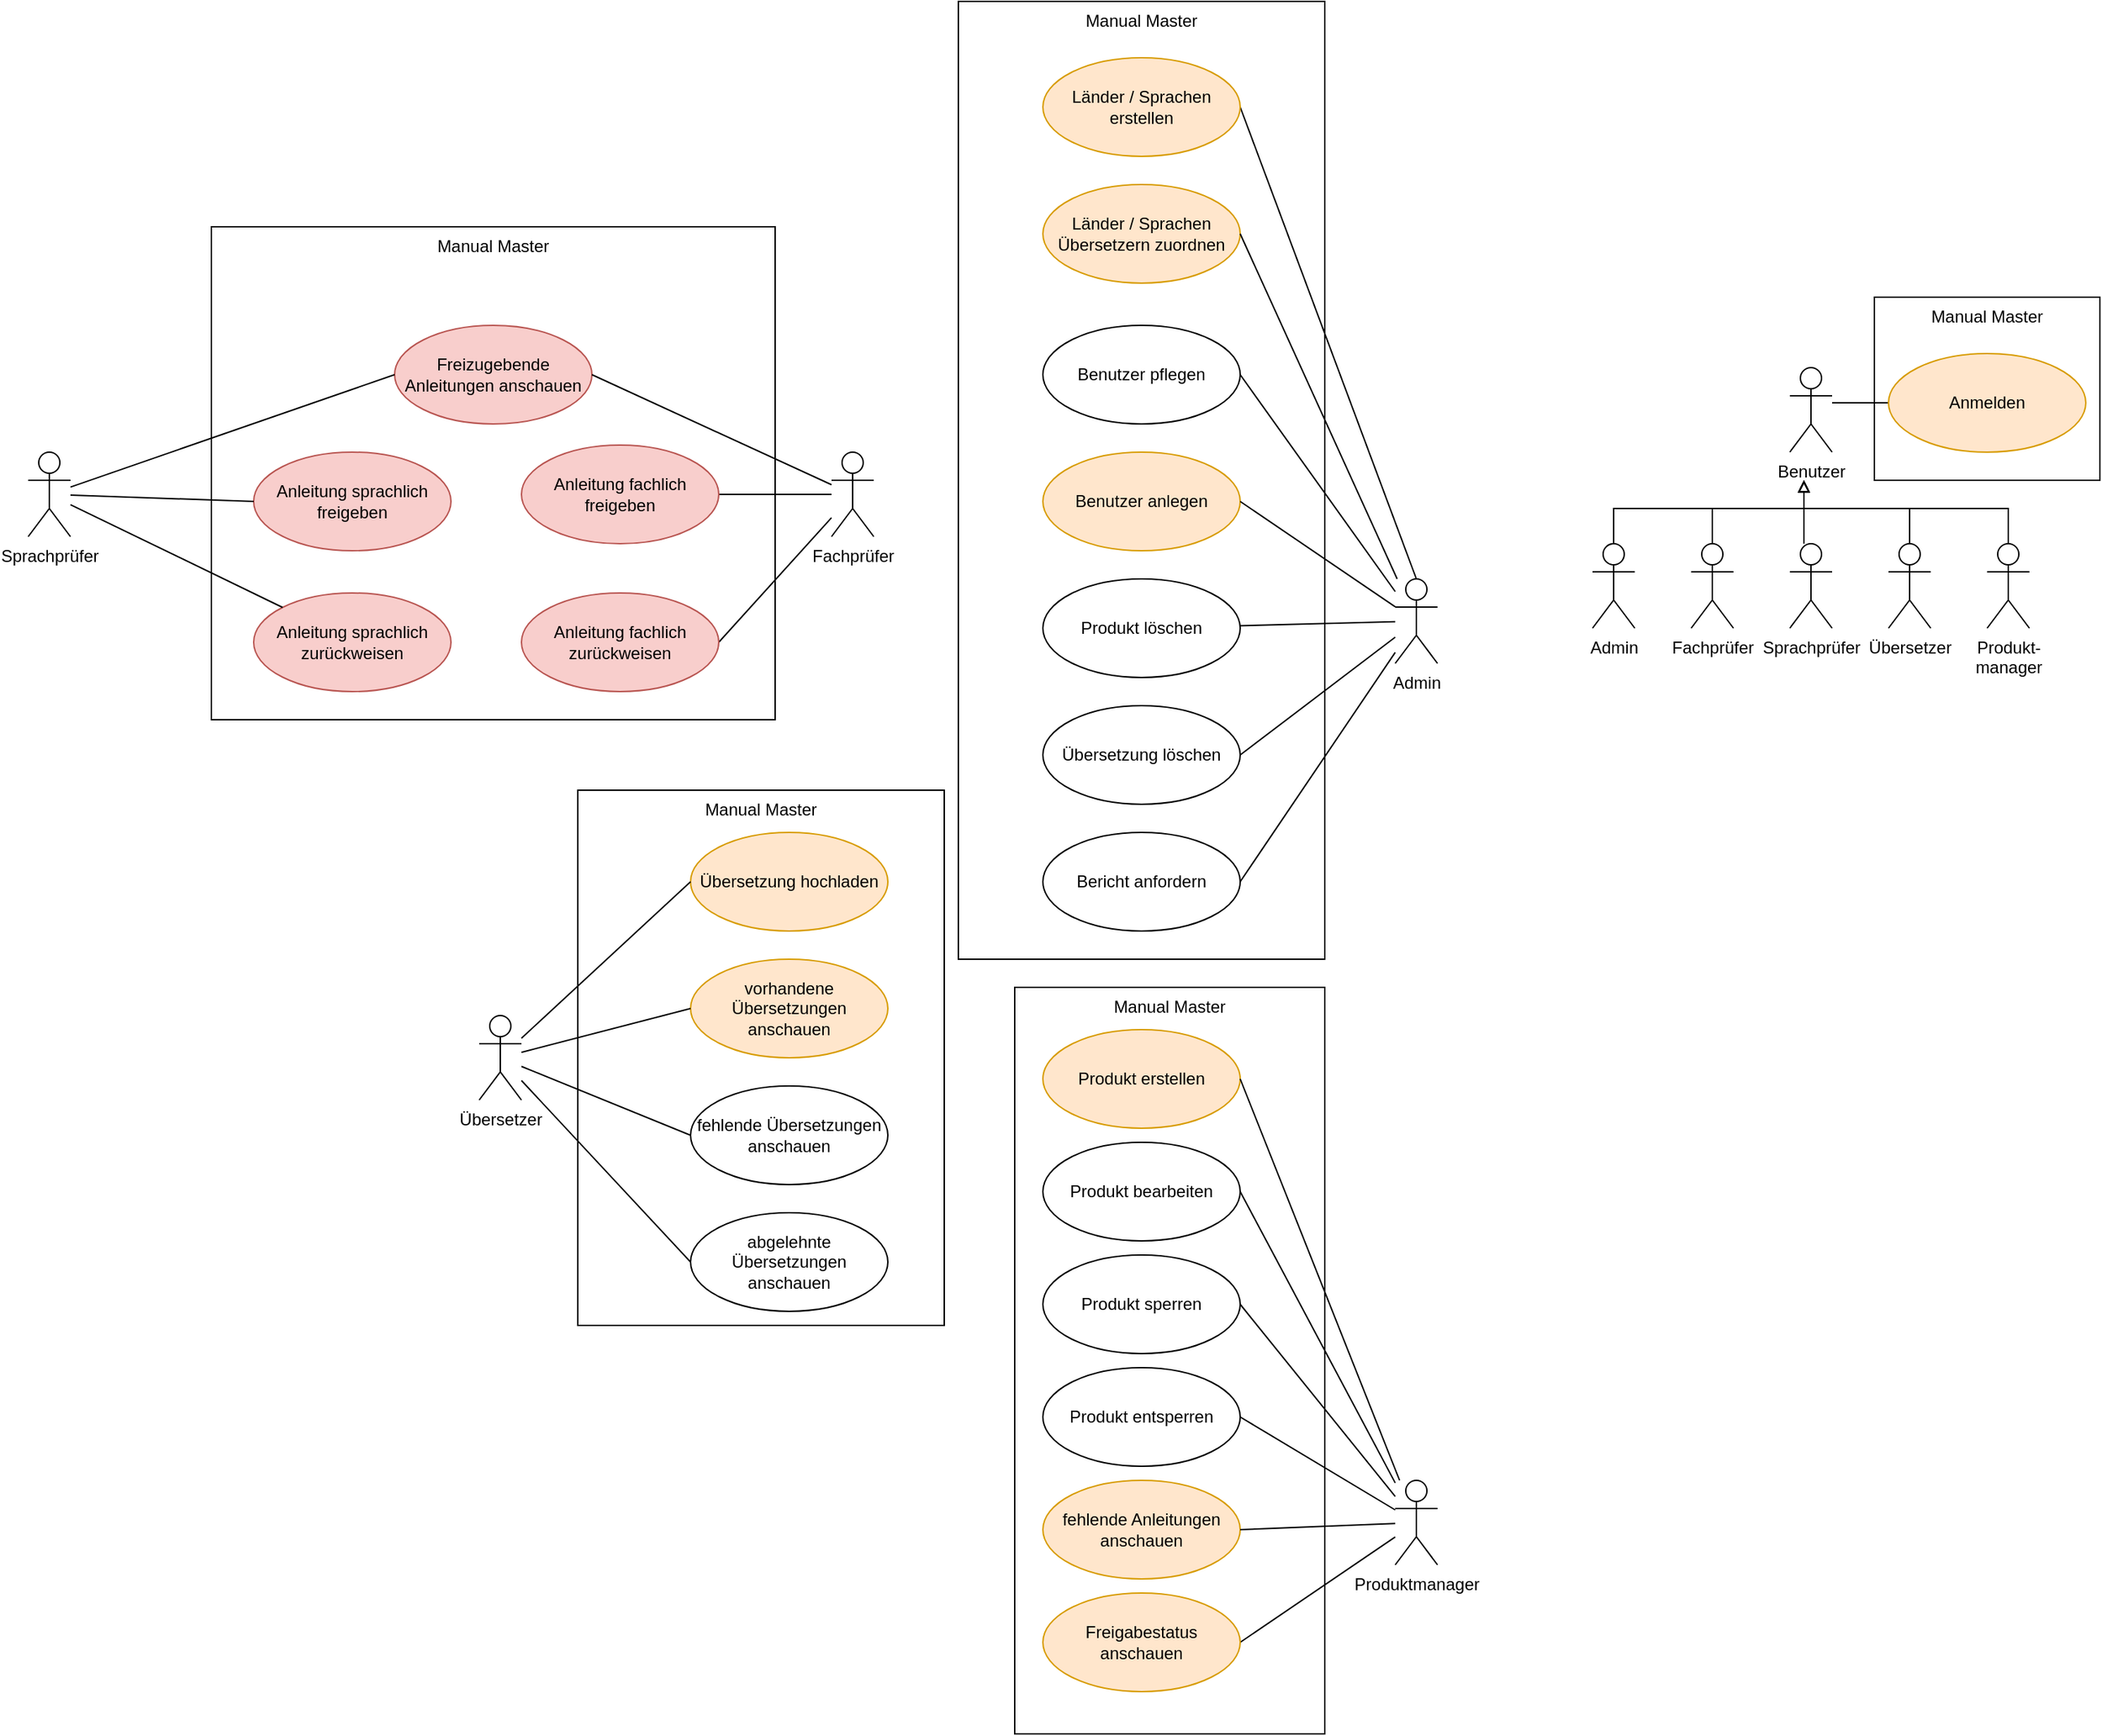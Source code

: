 <mxfile version="17.4.6" type="device"><diagram id="t57_YJMSO2yR3A7g-4vC" name="Page-2"><mxGraphModel dx="1422" dy="1931" grid="1" gridSize="10" guides="1" tooltips="1" connect="1" arrows="1" fold="1" page="1" pageScale="1" pageWidth="827" pageHeight="1169" math="0" shadow="0"><root><mxCell id="0"/><mxCell id="1" parent="0"/><mxCell id="hWGd6kkR7KJe_BALRTJx-74" value="Manual Master" style="rounded=0;whiteSpace=wrap;html=1;verticalAlign=top;" parent="1" vertex="1"><mxGeometry x="850" y="640" width="220" height="530" as="geometry"/></mxCell><mxCell id="hWGd6kkR7KJe_BALRTJx-73" value="Manual Master" style="rounded=0;whiteSpace=wrap;html=1;verticalAlign=top;" parent="1" vertex="1"><mxGeometry x="540" y="500" width="260" height="380" as="geometry"/></mxCell><mxCell id="hWGd6kkR7KJe_BALRTJx-72" value="Manual Master" style="rounded=0;whiteSpace=wrap;html=1;verticalAlign=top;" parent="1" vertex="1"><mxGeometry x="1460" y="150" width="160" height="130" as="geometry"/></mxCell><mxCell id="hWGd6kkR7KJe_BALRTJx-71" value="Manual Master" style="rounded=0;whiteSpace=wrap;html=1;verticalAlign=top;" parent="1" vertex="1"><mxGeometry x="810" y="-60" width="260" height="680" as="geometry"/></mxCell><mxCell id="hWGd6kkR7KJe_BALRTJx-70" value="Manual Master" style="rounded=0;whiteSpace=wrap;html=1;verticalAlign=top;" parent="1" vertex="1"><mxGeometry x="280" y="100" width="400" height="350" as="geometry"/></mxCell><mxCell id="hWGd6kkR7KJe_BALRTJx-2" value="Länder / Sprachen Übersetzern zuordnen" style="ellipse;whiteSpace=wrap;html=1;fillColor=#ffe6cc;strokeColor=#d79b00;" parent="1" vertex="1"><mxGeometry x="870" y="70" width="140" height="70" as="geometry"/></mxCell><mxCell id="hWGd6kkR7KJe_BALRTJx-3" value="fehlende Anleitungen anschauen" style="ellipse;whiteSpace=wrap;html=1;fillColor=#ffe6cc;strokeColor=#d79b00;" parent="1" vertex="1"><mxGeometry x="870" y="990" width="140" height="70" as="geometry"/></mxCell><mxCell id="hWGd6kkR7KJe_BALRTJx-4" value="Produkt sperren" style="ellipse;whiteSpace=wrap;html=1;" parent="1" vertex="1"><mxGeometry x="870" y="830" width="140" height="70" as="geometry"/></mxCell><mxCell id="hWGd6kkR7KJe_BALRTJx-5" value="Produkt entsperren" style="ellipse;whiteSpace=wrap;html=1;" parent="1" vertex="1"><mxGeometry x="870" y="910" width="140" height="70" as="geometry"/></mxCell><mxCell id="hWGd6kkR7KJe_BALRTJx-6" value="Benutzer pflegen" style="ellipse;whiteSpace=wrap;html=1;" parent="1" vertex="1"><mxGeometry x="870" y="170" width="140" height="70" as="geometry"/></mxCell><mxCell id="hWGd6kkR7KJe_BALRTJx-8" value="Übersetzung löschen" style="ellipse;whiteSpace=wrap;html=1;" parent="1" vertex="1"><mxGeometry x="870" y="440" width="140" height="70" as="geometry"/></mxCell><mxCell id="hWGd6kkR7KJe_BALRTJx-9" value="Übersetzung hochladen" style="ellipse;whiteSpace=wrap;html=1;fillColor=#ffe6cc;strokeColor=#d79b00;" parent="1" vertex="1"><mxGeometry x="620" y="530" width="140" height="70" as="geometry"/></mxCell><mxCell id="hWGd6kkR7KJe_BALRTJx-10" value="Freizugebende Anleitungen anschauen" style="ellipse;whiteSpace=wrap;html=1;fillColor=#f8cecc;strokeColor=#b85450;" parent="1" vertex="1"><mxGeometry x="410" y="170" width="140" height="70" as="geometry"/></mxCell><mxCell id="hWGd6kkR7KJe_BALRTJx-11" value="Anleitung sprachlich freigeben" style="ellipse;whiteSpace=wrap;html=1;fillColor=#f8cecc;strokeColor=#b85450;" parent="1" vertex="1"><mxGeometry x="310" y="260" width="140" height="70" as="geometry"/></mxCell><mxCell id="hWGd6kkR7KJe_BALRTJx-12" value="Anleitung sprachlich zurückweisen" style="ellipse;whiteSpace=wrap;html=1;fillColor=#f8cecc;strokeColor=#b85450;" parent="1" vertex="1"><mxGeometry x="310" y="360" width="140" height="70" as="geometry"/></mxCell><mxCell id="hWGd6kkR7KJe_BALRTJx-14" value="vorhandene Übersetzungen anschauen" style="ellipse;whiteSpace=wrap;html=1;fillColor=#ffe6cc;strokeColor=#d79b00;" parent="1" vertex="1"><mxGeometry x="620" y="620" width="140" height="70" as="geometry"/></mxCell><mxCell id="hWGd6kkR7KJe_BALRTJx-15" value="fehlende Übersetzungen anschauen" style="ellipse;whiteSpace=wrap;html=1;" parent="1" vertex="1"><mxGeometry x="620" y="710" width="140" height="70" as="geometry"/></mxCell><mxCell id="hWGd6kkR7KJe_BALRTJx-16" value="abgelehnte Übersetzungen anschauen" style="ellipse;whiteSpace=wrap;html=1;" parent="1" vertex="1"><mxGeometry x="620" y="800" width="140" height="70" as="geometry"/></mxCell><mxCell id="hWGd6kkR7KJe_BALRTJx-17" value="Benutzer anlegen" style="ellipse;whiteSpace=wrap;html=1;fillColor=#ffe6cc;strokeColor=#d79b00;" parent="1" vertex="1"><mxGeometry x="870" y="260" width="140" height="70" as="geometry"/></mxCell><mxCell id="hWGd6kkR7KJe_BALRTJx-18" value="Bericht anfordern" style="ellipse;whiteSpace=wrap;html=1;" parent="1" vertex="1"><mxGeometry x="870" y="530" width="140" height="70" as="geometry"/></mxCell><mxCell id="hWGd6kkR7KJe_BALRTJx-20" value="Produkt löschen" style="ellipse;whiteSpace=wrap;html=1;" parent="1" vertex="1"><mxGeometry x="870" y="350" width="140" height="70" as="geometry"/></mxCell><mxCell id="hWGd6kkR7KJe_BALRTJx-21" value="Produkt bearbeiten" style="ellipse;whiteSpace=wrap;html=1;" parent="1" vertex="1"><mxGeometry x="870" y="750" width="140" height="70" as="geometry"/></mxCell><mxCell id="hWGd6kkR7KJe_BALRTJx-22" value="Produkt erstellen" style="ellipse;whiteSpace=wrap;html=1;fillColor=#ffe6cc;strokeColor=#d79b00;" parent="1" vertex="1"><mxGeometry x="870" y="670" width="140" height="70" as="geometry"/></mxCell><mxCell id="hWGd6kkR7KJe_BALRTJx-51" style="edgeStyle=none;rounded=0;orthogonalLoop=1;jettySize=auto;html=1;entryX=1;entryY=0.5;entryDx=0;entryDy=0;endArrow=none;endFill=0;" parent="1" source="hWGd6kkR7KJe_BALRTJx-23" target="hWGd6kkR7KJe_BALRTJx-10" edge="1"><mxGeometry relative="1" as="geometry"/></mxCell><mxCell id="hWGd6kkR7KJe_BALRTJx-88" style="rounded=0;orthogonalLoop=1;jettySize=auto;html=1;entryX=1;entryY=0.5;entryDx=0;entryDy=0;startArrow=none;startFill=0;endArrow=none;endFill=0;" parent="1" source="hWGd6kkR7KJe_BALRTJx-23" target="hWGd6kkR7KJe_BALRTJx-87" edge="1"><mxGeometry relative="1" as="geometry"/></mxCell><mxCell id="hWGd6kkR7KJe_BALRTJx-23" value="Fachprüfer" style="shape=umlActor;verticalLabelPosition=bottom;verticalAlign=top;html=1;outlineConnect=0;" parent="1" vertex="1"><mxGeometry x="720" y="260" width="30" height="60" as="geometry"/></mxCell><mxCell id="hWGd6kkR7KJe_BALRTJx-27" style="edgeStyle=none;rounded=0;orthogonalLoop=1;jettySize=auto;html=1;entryX=0;entryY=0.5;entryDx=0;entryDy=0;endArrow=none;endFill=0;" parent="1" source="hWGd6kkR7KJe_BALRTJx-26" target="hWGd6kkR7KJe_BALRTJx-11" edge="1"><mxGeometry relative="1" as="geometry"/></mxCell><mxCell id="hWGd6kkR7KJe_BALRTJx-28" style="edgeStyle=none;rounded=0;orthogonalLoop=1;jettySize=auto;html=1;entryX=0;entryY=0;entryDx=0;entryDy=0;endArrow=none;endFill=0;" parent="1" source="hWGd6kkR7KJe_BALRTJx-26" target="hWGd6kkR7KJe_BALRTJx-12" edge="1"><mxGeometry relative="1" as="geometry"/></mxCell><mxCell id="hWGd6kkR7KJe_BALRTJx-30" style="edgeStyle=none;rounded=0;orthogonalLoop=1;jettySize=auto;html=1;entryX=0;entryY=0.5;entryDx=0;entryDy=0;endArrow=none;endFill=0;" parent="1" source="hWGd6kkR7KJe_BALRTJx-26" target="hWGd6kkR7KJe_BALRTJx-10" edge="1"><mxGeometry relative="1" as="geometry"/></mxCell><mxCell id="hWGd6kkR7KJe_BALRTJx-26" value="Sprachprüfer" style="shape=umlActor;verticalLabelPosition=bottom;verticalAlign=top;html=1;outlineConnect=0;" parent="1" vertex="1"><mxGeometry x="150" y="260" width="30" height="60" as="geometry"/></mxCell><mxCell id="hWGd6kkR7KJe_BALRTJx-32" style="edgeStyle=none;rounded=0;orthogonalLoop=1;jettySize=auto;html=1;entryX=0;entryY=0.5;entryDx=0;entryDy=0;endArrow=none;endFill=0;" parent="1" source="hWGd6kkR7KJe_BALRTJx-31" target="hWGd6kkR7KJe_BALRTJx-9" edge="1"><mxGeometry relative="1" as="geometry"/></mxCell><mxCell id="hWGd6kkR7KJe_BALRTJx-33" style="edgeStyle=none;rounded=0;orthogonalLoop=1;jettySize=auto;html=1;entryX=0;entryY=0.5;entryDx=0;entryDy=0;endArrow=none;endFill=0;" parent="1" source="hWGd6kkR7KJe_BALRTJx-31" target="hWGd6kkR7KJe_BALRTJx-14" edge="1"><mxGeometry relative="1" as="geometry"/></mxCell><mxCell id="hWGd6kkR7KJe_BALRTJx-34" style="edgeStyle=none;rounded=0;orthogonalLoop=1;jettySize=auto;html=1;entryX=0;entryY=0.5;entryDx=0;entryDy=0;endArrow=none;endFill=0;" parent="1" source="hWGd6kkR7KJe_BALRTJx-31" target="hWGd6kkR7KJe_BALRTJx-15" edge="1"><mxGeometry relative="1" as="geometry"/></mxCell><mxCell id="hWGd6kkR7KJe_BALRTJx-35" style="edgeStyle=none;rounded=0;orthogonalLoop=1;jettySize=auto;html=1;entryX=0;entryY=0.5;entryDx=0;entryDy=0;endArrow=none;endFill=0;" parent="1" source="hWGd6kkR7KJe_BALRTJx-31" target="hWGd6kkR7KJe_BALRTJx-16" edge="1"><mxGeometry relative="1" as="geometry"/></mxCell><mxCell id="hWGd6kkR7KJe_BALRTJx-31" value="Übersetzer" style="shape=umlActor;verticalLabelPosition=bottom;verticalAlign=top;html=1;outlineConnect=0;" parent="1" vertex="1"><mxGeometry x="470" y="660" width="30" height="60" as="geometry"/></mxCell><mxCell id="hWGd6kkR7KJe_BALRTJx-37" style="edgeStyle=none;rounded=0;orthogonalLoop=1;jettySize=auto;html=1;entryX=1;entryY=0.5;entryDx=0;entryDy=0;endArrow=none;endFill=0;" parent="1" source="hWGd6kkR7KJe_BALRTJx-36" target="hWGd6kkR7KJe_BALRTJx-6" edge="1"><mxGeometry relative="1" as="geometry"/></mxCell><mxCell id="hWGd6kkR7KJe_BALRTJx-38" style="edgeStyle=none;rounded=0;orthogonalLoop=1;jettySize=auto;html=1;entryX=1;entryY=0.5;entryDx=0;entryDy=0;endArrow=none;endFill=0;" parent="1" source="hWGd6kkR7KJe_BALRTJx-36" target="hWGd6kkR7KJe_BALRTJx-17" edge="1"><mxGeometry relative="1" as="geometry"/></mxCell><mxCell id="hWGd6kkR7KJe_BALRTJx-39" style="edgeStyle=none;rounded=0;orthogonalLoop=1;jettySize=auto;html=1;endArrow=none;endFill=0;" parent="1" source="hWGd6kkR7KJe_BALRTJx-36" target="hWGd6kkR7KJe_BALRTJx-20" edge="1"><mxGeometry relative="1" as="geometry"/></mxCell><mxCell id="hWGd6kkR7KJe_BALRTJx-40" style="edgeStyle=none;rounded=0;orthogonalLoop=1;jettySize=auto;html=1;entryX=1;entryY=0.5;entryDx=0;entryDy=0;endArrow=none;endFill=0;" parent="1" source="hWGd6kkR7KJe_BALRTJx-36" target="hWGd6kkR7KJe_BALRTJx-8" edge="1"><mxGeometry relative="1" as="geometry"/></mxCell><mxCell id="hWGd6kkR7KJe_BALRTJx-41" style="edgeStyle=none;rounded=0;orthogonalLoop=1;jettySize=auto;html=1;entryX=1;entryY=0.5;entryDx=0;entryDy=0;endArrow=none;endFill=0;" parent="1" source="hWGd6kkR7KJe_BALRTJx-36" target="hWGd6kkR7KJe_BALRTJx-18" edge="1"><mxGeometry relative="1" as="geometry"/></mxCell><mxCell id="hWGd6kkR7KJe_BALRTJx-44" style="edgeStyle=none;rounded=0;orthogonalLoop=1;jettySize=auto;html=1;entryX=1;entryY=0.5;entryDx=0;entryDy=0;endArrow=none;endFill=0;" parent="1" source="hWGd6kkR7KJe_BALRTJx-36" target="hWGd6kkR7KJe_BALRTJx-2" edge="1"><mxGeometry relative="1" as="geometry"/></mxCell><mxCell id="hWGd6kkR7KJe_BALRTJx-36" value="Admin" style="shape=umlActor;verticalLabelPosition=bottom;verticalAlign=top;html=1;outlineConnect=0;" parent="1" vertex="1"><mxGeometry x="1120" y="350" width="30" height="60" as="geometry"/></mxCell><mxCell id="hWGd6kkR7KJe_BALRTJx-45" style="edgeStyle=none;rounded=0;orthogonalLoop=1;jettySize=auto;html=1;entryX=1;entryY=0.5;entryDx=0;entryDy=0;endArrow=none;endFill=0;" parent="1" source="hWGd6kkR7KJe_BALRTJx-42" target="hWGd6kkR7KJe_BALRTJx-22" edge="1"><mxGeometry relative="1" as="geometry"/></mxCell><mxCell id="hWGd6kkR7KJe_BALRTJx-46" style="edgeStyle=none;rounded=0;orthogonalLoop=1;jettySize=auto;html=1;entryX=1;entryY=0.5;entryDx=0;entryDy=0;endArrow=none;endFill=0;" parent="1" source="hWGd6kkR7KJe_BALRTJx-42" target="hWGd6kkR7KJe_BALRTJx-21" edge="1"><mxGeometry relative="1" as="geometry"/></mxCell><mxCell id="hWGd6kkR7KJe_BALRTJx-47" style="edgeStyle=none;rounded=0;orthogonalLoop=1;jettySize=auto;html=1;entryX=1;entryY=0.5;entryDx=0;entryDy=0;endArrow=none;endFill=0;" parent="1" source="hWGd6kkR7KJe_BALRTJx-42" target="hWGd6kkR7KJe_BALRTJx-4" edge="1"><mxGeometry relative="1" as="geometry"/></mxCell><mxCell id="hWGd6kkR7KJe_BALRTJx-48" style="edgeStyle=none;rounded=0;orthogonalLoop=1;jettySize=auto;html=1;entryX=1;entryY=0.5;entryDx=0;entryDy=0;endArrow=none;endFill=0;" parent="1" source="hWGd6kkR7KJe_BALRTJx-42" target="hWGd6kkR7KJe_BALRTJx-5" edge="1"><mxGeometry relative="1" as="geometry"/></mxCell><mxCell id="hWGd6kkR7KJe_BALRTJx-49" style="edgeStyle=none;rounded=0;orthogonalLoop=1;jettySize=auto;html=1;entryX=1;entryY=0.5;entryDx=0;entryDy=0;endArrow=none;endFill=0;" parent="1" source="hWGd6kkR7KJe_BALRTJx-42" target="hWGd6kkR7KJe_BALRTJx-3" edge="1"><mxGeometry relative="1" as="geometry"/></mxCell><mxCell id="hWGd6kkR7KJe_BALRTJx-50" style="edgeStyle=none;rounded=0;orthogonalLoop=1;jettySize=auto;html=1;entryX=1;entryY=0.5;entryDx=0;entryDy=0;endArrow=none;endFill=0;" parent="1" source="hWGd6kkR7KJe_BALRTJx-42" target="hWGd6kkR7KJe_BALRTJx-43" edge="1"><mxGeometry relative="1" as="geometry"/></mxCell><mxCell id="hWGd6kkR7KJe_BALRTJx-42" value="Produktmanager" style="shape=umlActor;verticalLabelPosition=bottom;verticalAlign=top;html=1;outlineConnect=0;" parent="1" vertex="1"><mxGeometry x="1120" y="990" width="30" height="60" as="geometry"/></mxCell><mxCell id="hWGd6kkR7KJe_BALRTJx-43" value="Freigabestatus anschauen" style="ellipse;whiteSpace=wrap;html=1;fillColor=#ffe6cc;strokeColor=#d79b00;" parent="1" vertex="1"><mxGeometry x="870" y="1070" width="140" height="70" as="geometry"/></mxCell><mxCell id="hWGd6kkR7KJe_BALRTJx-69" style="edgeStyle=orthogonalEdgeStyle;rounded=0;orthogonalLoop=1;jettySize=auto;html=1;startArrow=none;startFill=0;endArrow=none;endFill=0;" parent="1" source="hWGd6kkR7KJe_BALRTJx-53" target="hWGd6kkR7KJe_BALRTJx-68" edge="1"><mxGeometry relative="1" as="geometry"><Array as="points"><mxPoint x="1440" y="225"/><mxPoint x="1440" y="225"/></Array></mxGeometry></mxCell><mxCell id="hWGd6kkR7KJe_BALRTJx-53" value="Benutzer" style="shape=umlActor;verticalLabelPosition=bottom;verticalAlign=top;html=1;outlineConnect=0;" parent="1" vertex="1"><mxGeometry x="1400" y="200" width="30" height="60" as="geometry"/></mxCell><mxCell id="hWGd6kkR7KJe_BALRTJx-62" style="edgeStyle=orthogonalEdgeStyle;rounded=0;orthogonalLoop=1;jettySize=auto;html=1;endArrow=none;endFill=0;startArrow=block;startFill=0;" parent="1" target="hWGd6kkR7KJe_BALRTJx-54" edge="1"><mxGeometry relative="1" as="geometry"><mxPoint x="1410.0" y="280" as="sourcePoint"/><Array as="points"><mxPoint x="1410" y="300"/><mxPoint x="1275" y="300"/></Array></mxGeometry></mxCell><mxCell id="hWGd6kkR7KJe_BALRTJx-54" value="Admin" style="shape=umlActor;verticalLabelPosition=bottom;verticalAlign=top;html=1;outlineConnect=0;" parent="1" vertex="1"><mxGeometry x="1260" y="325" width="30" height="60" as="geometry"/></mxCell><mxCell id="hWGd6kkR7KJe_BALRTJx-63" style="edgeStyle=orthogonalEdgeStyle;rounded=0;orthogonalLoop=1;jettySize=auto;html=1;startArrow=none;startFill=0;endArrow=block;endFill=0;" parent="1" source="hWGd6kkR7KJe_BALRTJx-55" edge="1"><mxGeometry relative="1" as="geometry"><mxPoint x="1410.0" y="280" as="targetPoint"/><Array as="points"><mxPoint x="1345" y="300"/><mxPoint x="1410" y="300"/></Array></mxGeometry></mxCell><mxCell id="hWGd6kkR7KJe_BALRTJx-55" value="Fachprüfer" style="shape=umlActor;verticalLabelPosition=bottom;verticalAlign=top;html=1;outlineConnect=0;" parent="1" vertex="1"><mxGeometry x="1330" y="325" width="30" height="60" as="geometry"/></mxCell><mxCell id="hWGd6kkR7KJe_BALRTJx-65" style="edgeStyle=orthogonalEdgeStyle;rounded=0;orthogonalLoop=1;jettySize=auto;html=1;startArrow=none;startFill=0;endArrow=block;endFill=0;" parent="1" source="hWGd6kkR7KJe_BALRTJx-56" edge="1"><mxGeometry relative="1" as="geometry"><mxPoint x="1410" y="280" as="targetPoint"/><Array as="points"><mxPoint x="1410" y="310"/><mxPoint x="1410" y="310"/></Array></mxGeometry></mxCell><mxCell id="hWGd6kkR7KJe_BALRTJx-56" value="Sprachprüfer" style="shape=umlActor;verticalLabelPosition=bottom;verticalAlign=top;html=1;outlineConnect=0;" parent="1" vertex="1"><mxGeometry x="1400" y="325" width="30" height="60" as="geometry"/></mxCell><mxCell id="hWGd6kkR7KJe_BALRTJx-66" style="edgeStyle=orthogonalEdgeStyle;rounded=0;orthogonalLoop=1;jettySize=auto;html=1;startArrow=none;startFill=0;endArrow=block;endFill=0;" parent="1" source="hWGd6kkR7KJe_BALRTJx-57" edge="1"><mxGeometry relative="1" as="geometry"><mxPoint x="1410" y="280" as="targetPoint"/><Array as="points"><mxPoint x="1485" y="300"/><mxPoint x="1410" y="300"/></Array></mxGeometry></mxCell><mxCell id="hWGd6kkR7KJe_BALRTJx-57" value="Übersetzer" style="shape=umlActor;verticalLabelPosition=bottom;verticalAlign=top;html=1;outlineConnect=0;" parent="1" vertex="1"><mxGeometry x="1470" y="325" width="30" height="60" as="geometry"/></mxCell><mxCell id="hWGd6kkR7KJe_BALRTJx-67" style="edgeStyle=orthogonalEdgeStyle;rounded=0;orthogonalLoop=1;jettySize=auto;html=1;startArrow=none;startFill=0;endArrow=block;endFill=0;" parent="1" source="hWGd6kkR7KJe_BALRTJx-58" edge="1"><mxGeometry relative="1" as="geometry"><mxPoint x="1410" y="280" as="targetPoint"/><Array as="points"><mxPoint x="1555" y="300"/><mxPoint x="1410" y="300"/></Array></mxGeometry></mxCell><mxCell id="hWGd6kkR7KJe_BALRTJx-58" value="Produkt-&lt;br&gt;manager" style="shape=umlActor;verticalLabelPosition=bottom;verticalAlign=top;html=1;outlineConnect=0;" parent="1" vertex="1"><mxGeometry x="1540" y="325" width="30" height="60" as="geometry"/></mxCell><mxCell id="hWGd6kkR7KJe_BALRTJx-68" value="Anmelden" style="ellipse;whiteSpace=wrap;html=1;fillColor=#ffe6cc;strokeColor=#d79b00;" parent="1" vertex="1"><mxGeometry x="1470" y="190" width="140" height="70" as="geometry"/></mxCell><mxCell id="hWGd6kkR7KJe_BALRTJx-86" style="edgeStyle=orthogonalEdgeStyle;rounded=0;orthogonalLoop=1;jettySize=auto;html=1;startArrow=none;startFill=0;endArrow=none;endFill=0;" parent="1" source="hWGd6kkR7KJe_BALRTJx-85" target="hWGd6kkR7KJe_BALRTJx-23" edge="1"><mxGeometry relative="1" as="geometry"/></mxCell><mxCell id="hWGd6kkR7KJe_BALRTJx-85" value="Anleitung fachlich freigeben" style="ellipse;whiteSpace=wrap;html=1;fillColor=#f8cecc;strokeColor=#b85450;" parent="1" vertex="1"><mxGeometry x="500" y="255" width="140" height="70" as="geometry"/></mxCell><mxCell id="hWGd6kkR7KJe_BALRTJx-87" value="Anleitung fachlich zurückweisen" style="ellipse;whiteSpace=wrap;html=1;fillColor=#f8cecc;strokeColor=#b85450;" parent="1" vertex="1"><mxGeometry x="500" y="360" width="140" height="70" as="geometry"/></mxCell><mxCell id="hWGd6kkR7KJe_BALRTJx-90" style="edgeStyle=none;rounded=0;orthogonalLoop=1;jettySize=auto;html=1;entryX=0.5;entryY=0;entryDx=0;entryDy=0;entryPerimeter=0;startArrow=none;startFill=0;endArrow=none;endFill=0;exitX=1;exitY=0.5;exitDx=0;exitDy=0;" parent="1" source="hWGd6kkR7KJe_BALRTJx-89" target="hWGd6kkR7KJe_BALRTJx-36" edge="1"><mxGeometry relative="1" as="geometry"/></mxCell><mxCell id="hWGd6kkR7KJe_BALRTJx-89" value="Länder / Sprachen erstellen" style="ellipse;whiteSpace=wrap;html=1;fillColor=#ffe6cc;strokeColor=#d79b00;" parent="1" vertex="1"><mxGeometry x="870" y="-20" width="140" height="70" as="geometry"/></mxCell></root></mxGraphModel></diagram></mxfile>